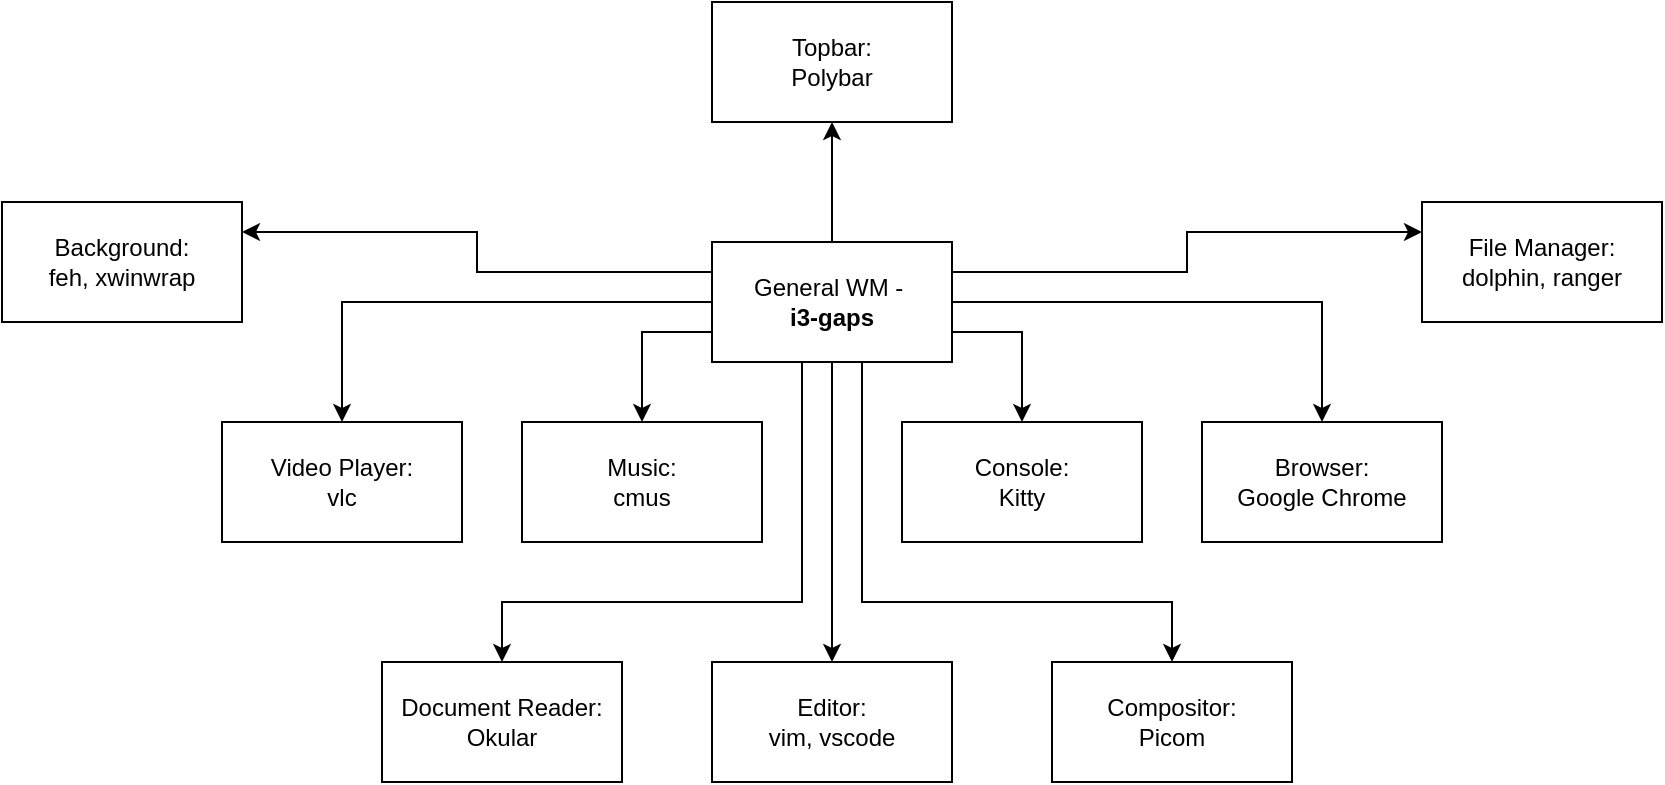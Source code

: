<mxfile version="13.0.3" type="device"><diagram id="AWaN94HMi9mPYztEZT8k" name="Page-1"><mxGraphModel dx="1422" dy="1980" grid="1" gridSize="10" guides="1" tooltips="1" connect="1" arrows="1" fold="1" page="1" pageScale="1" pageWidth="850" pageHeight="1100" math="0" shadow="0"><root><mxCell id="0"/><mxCell id="1" parent="0"/><mxCell id="wTKVVoIe9tEUeoLG_1_F-3" style="edgeStyle=orthogonalEdgeStyle;rounded=0;orthogonalLoop=1;jettySize=auto;html=1;exitX=0;exitY=0.5;exitDx=0;exitDy=0;entryX=0.5;entryY=0;entryDx=0;entryDy=0;" parent="1" source="wTKVVoIe9tEUeoLG_1_F-1" target="wTKVVoIe9tEUeoLG_1_F-2" edge="1"><mxGeometry relative="1" as="geometry"/></mxCell><mxCell id="wTKVVoIe9tEUeoLG_1_F-7" style="edgeStyle=orthogonalEdgeStyle;rounded=0;orthogonalLoop=1;jettySize=auto;html=1;exitX=0;exitY=0.75;exitDx=0;exitDy=0;" parent="1" source="wTKVVoIe9tEUeoLG_1_F-1" target="wTKVVoIe9tEUeoLG_1_F-4" edge="1"><mxGeometry relative="1" as="geometry"/></mxCell><mxCell id="wTKVVoIe9tEUeoLG_1_F-8" style="edgeStyle=orthogonalEdgeStyle;rounded=0;orthogonalLoop=1;jettySize=auto;html=1;exitX=1;exitY=0.75;exitDx=0;exitDy=0;" parent="1" source="wTKVVoIe9tEUeoLG_1_F-1" target="wTKVVoIe9tEUeoLG_1_F-5" edge="1"><mxGeometry relative="1" as="geometry"/></mxCell><mxCell id="wTKVVoIe9tEUeoLG_1_F-9" style="edgeStyle=orthogonalEdgeStyle;rounded=0;orthogonalLoop=1;jettySize=auto;html=1;exitX=1;exitY=0.5;exitDx=0;exitDy=0;" parent="1" source="wTKVVoIe9tEUeoLG_1_F-1" target="wTKVVoIe9tEUeoLG_1_F-6" edge="1"><mxGeometry relative="1" as="geometry"/></mxCell><mxCell id="wTKVVoIe9tEUeoLG_1_F-11" style="edgeStyle=orthogonalEdgeStyle;rounded=0;orthogonalLoop=1;jettySize=auto;html=1;exitX=0.5;exitY=1;exitDx=0;exitDy=0;" parent="1" source="wTKVVoIe9tEUeoLG_1_F-1" target="wTKVVoIe9tEUeoLG_1_F-10" edge="1"><mxGeometry relative="1" as="geometry"><Array as="points"><mxPoint x="425" y="240"/><mxPoint x="425" y="240"/></Array></mxGeometry></mxCell><mxCell id="wTKVVoIe9tEUeoLG_1_F-13" style="edgeStyle=orthogonalEdgeStyle;rounded=0;orthogonalLoop=1;jettySize=auto;html=1;exitX=0.25;exitY=1;exitDx=0;exitDy=0;" parent="1" source="wTKVVoIe9tEUeoLG_1_F-1" target="wTKVVoIe9tEUeoLG_1_F-12" edge="1"><mxGeometry relative="1" as="geometry"><Array as="points"><mxPoint x="410" y="130"/><mxPoint x="410" y="250"/><mxPoint x="260" y="250"/></Array></mxGeometry></mxCell><mxCell id="wTKVVoIe9tEUeoLG_1_F-17" style="edgeStyle=orthogonalEdgeStyle;rounded=0;orthogonalLoop=1;jettySize=auto;html=1;exitX=0.75;exitY=1;exitDx=0;exitDy=0;" parent="1" source="wTKVVoIe9tEUeoLG_1_F-1" target="wTKVVoIe9tEUeoLG_1_F-16" edge="1"><mxGeometry relative="1" as="geometry"><Array as="points"><mxPoint x="440" y="130"/><mxPoint x="440" y="250"/><mxPoint x="595" y="250"/></Array></mxGeometry></mxCell><mxCell id="jpXhbICckJ-pGS2wBNl_-3" style="edgeStyle=orthogonalEdgeStyle;rounded=0;orthogonalLoop=1;jettySize=auto;html=1;exitX=0;exitY=0.25;exitDx=0;exitDy=0;entryX=1;entryY=0.25;entryDx=0;entryDy=0;" parent="1" source="wTKVVoIe9tEUeoLG_1_F-1" target="jpXhbICckJ-pGS2wBNl_-1" edge="1"><mxGeometry relative="1" as="geometry"/></mxCell><mxCell id="jpXhbICckJ-pGS2wBNl_-4" style="edgeStyle=orthogonalEdgeStyle;rounded=0;orthogonalLoop=1;jettySize=auto;html=1;exitX=1;exitY=0.25;exitDx=0;exitDy=0;entryX=0;entryY=0.25;entryDx=0;entryDy=0;" parent="1" source="wTKVVoIe9tEUeoLG_1_F-1" target="jpXhbICckJ-pGS2wBNl_-2" edge="1"><mxGeometry relative="1" as="geometry"/></mxCell><mxCell id="jpXhbICckJ-pGS2wBNl_-6" style="edgeStyle=orthogonalEdgeStyle;rounded=0;orthogonalLoop=1;jettySize=auto;html=1;exitX=0.5;exitY=0;exitDx=0;exitDy=0;" parent="1" source="wTKVVoIe9tEUeoLG_1_F-1" target="jpXhbICckJ-pGS2wBNl_-5" edge="1"><mxGeometry relative="1" as="geometry"/></mxCell><mxCell id="wTKVVoIe9tEUeoLG_1_F-1" value="General WM -&amp;nbsp;&lt;br&gt;&lt;b&gt;i3-gaps&lt;/b&gt;" style="rounded=0;whiteSpace=wrap;html=1;" parent="1" vertex="1"><mxGeometry x="365" y="70" width="120" height="60" as="geometry"/></mxCell><mxCell id="wTKVVoIe9tEUeoLG_1_F-2" value="Video Player:&lt;br&gt;vlc" style="rounded=0;whiteSpace=wrap;html=1;" parent="1" vertex="1"><mxGeometry x="120" y="160" width="120" height="60" as="geometry"/></mxCell><mxCell id="wTKVVoIe9tEUeoLG_1_F-4" value="Music:&lt;br&gt;cmus" style="rounded=0;whiteSpace=wrap;html=1;" parent="1" vertex="1"><mxGeometry x="270" y="160" width="120" height="60" as="geometry"/></mxCell><mxCell id="wTKVVoIe9tEUeoLG_1_F-5" value="Console:&lt;br&gt;Kitty" style="rounded=0;whiteSpace=wrap;html=1;" parent="1" vertex="1"><mxGeometry x="460" y="160" width="120" height="60" as="geometry"/></mxCell><mxCell id="wTKVVoIe9tEUeoLG_1_F-6" value="Browser:&lt;br&gt;Google Chrome" style="rounded=0;whiteSpace=wrap;html=1;" parent="1" vertex="1"><mxGeometry x="610" y="160" width="120" height="60" as="geometry"/></mxCell><mxCell id="wTKVVoIe9tEUeoLG_1_F-10" value="Editor:&lt;br&gt;vim, vscode" style="rounded=0;whiteSpace=wrap;html=1;" parent="1" vertex="1"><mxGeometry x="365" y="280" width="120" height="60" as="geometry"/></mxCell><mxCell id="wTKVVoIe9tEUeoLG_1_F-12" value="Document Reader:&lt;br&gt;Okular" style="rounded=0;whiteSpace=wrap;html=1;" parent="1" vertex="1"><mxGeometry x="200" y="280" width="120" height="60" as="geometry"/></mxCell><mxCell id="wTKVVoIe9tEUeoLG_1_F-16" value="Compositor:&lt;br&gt;Picom" style="rounded=0;whiteSpace=wrap;html=1;" parent="1" vertex="1"><mxGeometry x="535" y="280" width="120" height="60" as="geometry"/></mxCell><mxCell id="jpXhbICckJ-pGS2wBNl_-1" value="Background:&lt;br&gt;feh, xwinwrap" style="rounded=0;whiteSpace=wrap;html=1;" parent="1" vertex="1"><mxGeometry x="10" y="50" width="120" height="60" as="geometry"/></mxCell><mxCell id="jpXhbICckJ-pGS2wBNl_-2" value="File Manager:&lt;br&gt;dolphin, ranger" style="rounded=0;whiteSpace=wrap;html=1;" parent="1" vertex="1"><mxGeometry x="720" y="50" width="120" height="60" as="geometry"/></mxCell><mxCell id="jpXhbICckJ-pGS2wBNl_-5" value="Topbar:&lt;br&gt;Polybar" style="rounded=0;whiteSpace=wrap;html=1;" parent="1" vertex="1"><mxGeometry x="365" y="-50" width="120" height="60" as="geometry"/></mxCell></root></mxGraphModel></diagram></mxfile>